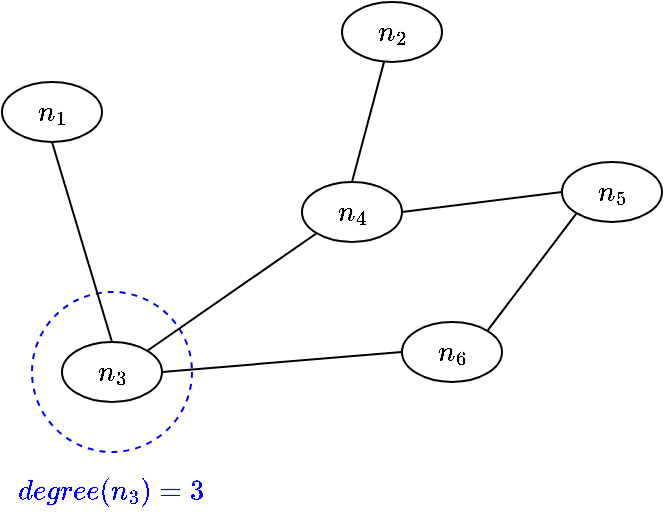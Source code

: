 <mxfile version="19.0.3" type="device"><diagram id="CzkxneIb2I745TnnGcjJ" name="Seite-1"><mxGraphModel dx="891" dy="1021" grid="1" gridSize="10" guides="1" tooltips="1" connect="1" arrows="1" fold="1" page="1" pageScale="1" pageWidth="827" pageHeight="1169" math="1" shadow="0"><root><mxCell id="0"/><mxCell id="1" parent="0"/><mxCell id="ZK72q-OOCVICoLlhXBr2-17" value="" style="ellipse;whiteSpace=wrap;html=1;aspect=fixed;dashed=1;fillColor=none;strokeColor=#0000FF;" vertex="1" parent="1"><mxGeometry x="985" y="285" width="80" height="80" as="geometry"/></mxCell><mxCell id="ZK72q-OOCVICoLlhXBr2-1" value="$$n_1$$" style="ellipse;whiteSpace=wrap;html=1;" vertex="1" parent="1"><mxGeometry x="970" y="180" width="50" height="30" as="geometry"/></mxCell><mxCell id="ZK72q-OOCVICoLlhXBr2-2" value="$$n_2$$" style="ellipse;whiteSpace=wrap;html=1;" vertex="1" parent="1"><mxGeometry x="1140" y="140" width="50" height="30" as="geometry"/></mxCell><mxCell id="ZK72q-OOCVICoLlhXBr2-3" value="$$n_3$$" style="ellipse;whiteSpace=wrap;html=1;" vertex="1" parent="1"><mxGeometry x="1000" y="310" width="50" height="30" as="geometry"/></mxCell><mxCell id="ZK72q-OOCVICoLlhXBr2-4" value="$$n_5$$" style="ellipse;whiteSpace=wrap;html=1;" vertex="1" parent="1"><mxGeometry x="1250" y="220" width="50" height="30" as="geometry"/></mxCell><mxCell id="ZK72q-OOCVICoLlhXBr2-5" value="$$n_4$$" style="ellipse;whiteSpace=wrap;html=1;" vertex="1" parent="1"><mxGeometry x="1120" y="230" width="50" height="30" as="geometry"/></mxCell><mxCell id="ZK72q-OOCVICoLlhXBr2-6" value="$$n_6$$" style="ellipse;whiteSpace=wrap;html=1;" vertex="1" parent="1"><mxGeometry x="1170" y="300" width="50" height="30" as="geometry"/></mxCell><mxCell id="ZK72q-OOCVICoLlhXBr2-9" value="" style="endArrow=none;html=1;rounded=0;entryX=0.5;entryY=1;entryDx=0;entryDy=0;exitX=0.5;exitY=0;exitDx=0;exitDy=0;" edge="1" parent="1" source="ZK72q-OOCVICoLlhXBr2-3" target="ZK72q-OOCVICoLlhXBr2-1"><mxGeometry width="50" height="50" relative="1" as="geometry"><mxPoint x="920" y="540" as="sourcePoint"/><mxPoint x="970" y="490" as="targetPoint"/></mxGeometry></mxCell><mxCell id="ZK72q-OOCVICoLlhXBr2-11" value="" style="endArrow=none;html=1;rounded=0;entryX=1;entryY=0.5;entryDx=0;entryDy=0;exitX=0;exitY=0.5;exitDx=0;exitDy=0;" edge="1" parent="1" source="ZK72q-OOCVICoLlhXBr2-6" target="ZK72q-OOCVICoLlhXBr2-3"><mxGeometry width="50" height="50" relative="1" as="geometry"><mxPoint x="920" y="540" as="sourcePoint"/><mxPoint x="970" y="490" as="targetPoint"/></mxGeometry></mxCell><mxCell id="ZK72q-OOCVICoLlhXBr2-12" value="" style="endArrow=none;html=1;rounded=0;entryX=1;entryY=0;entryDx=0;entryDy=0;exitX=0;exitY=1;exitDx=0;exitDy=0;" edge="1" parent="1" source="ZK72q-OOCVICoLlhXBr2-5" target="ZK72q-OOCVICoLlhXBr2-3"><mxGeometry width="50" height="50" relative="1" as="geometry"><mxPoint x="920" y="540" as="sourcePoint"/><mxPoint x="970" y="490" as="targetPoint"/></mxGeometry></mxCell><mxCell id="ZK72q-OOCVICoLlhXBr2-13" value="" style="endArrow=none;html=1;rounded=0;entryX=1;entryY=0.5;entryDx=0;entryDy=0;exitX=0;exitY=0.5;exitDx=0;exitDy=0;" edge="1" parent="1" source="ZK72q-OOCVICoLlhXBr2-4" target="ZK72q-OOCVICoLlhXBr2-5"><mxGeometry width="50" height="50" relative="1" as="geometry"><mxPoint x="920" y="540" as="sourcePoint"/><mxPoint x="970" y="490" as="targetPoint"/></mxGeometry></mxCell><mxCell id="ZK72q-OOCVICoLlhXBr2-14" value="" style="endArrow=none;html=1;rounded=0;entryX=1;entryY=0;entryDx=0;entryDy=0;exitX=0;exitY=1;exitDx=0;exitDy=0;" edge="1" parent="1" source="ZK72q-OOCVICoLlhXBr2-4" target="ZK72q-OOCVICoLlhXBr2-6"><mxGeometry width="50" height="50" relative="1" as="geometry"><mxPoint x="920" y="540" as="sourcePoint"/><mxPoint x="970" y="490" as="targetPoint"/></mxGeometry></mxCell><mxCell id="ZK72q-OOCVICoLlhXBr2-15" value="" style="endArrow=none;html=1;rounded=0;entryX=0.5;entryY=0;entryDx=0;entryDy=0;" edge="1" parent="1" source="ZK72q-OOCVICoLlhXBr2-2" target="ZK72q-OOCVICoLlhXBr2-5"><mxGeometry width="50" height="50" relative="1" as="geometry"><mxPoint x="920" y="540" as="sourcePoint"/><mxPoint x="970" y="490" as="targetPoint"/></mxGeometry></mxCell><mxCell id="ZK72q-OOCVICoLlhXBr2-16" value="$$degree(n_3)=3$$" style="text;html=1;strokeColor=none;fillColor=none;align=center;verticalAlign=middle;whiteSpace=wrap;rounded=0;fontColor=#0000FF;" vertex="1" parent="1"><mxGeometry x="995" y="370" width="60" height="30" as="geometry"/></mxCell></root></mxGraphModel></diagram></mxfile>